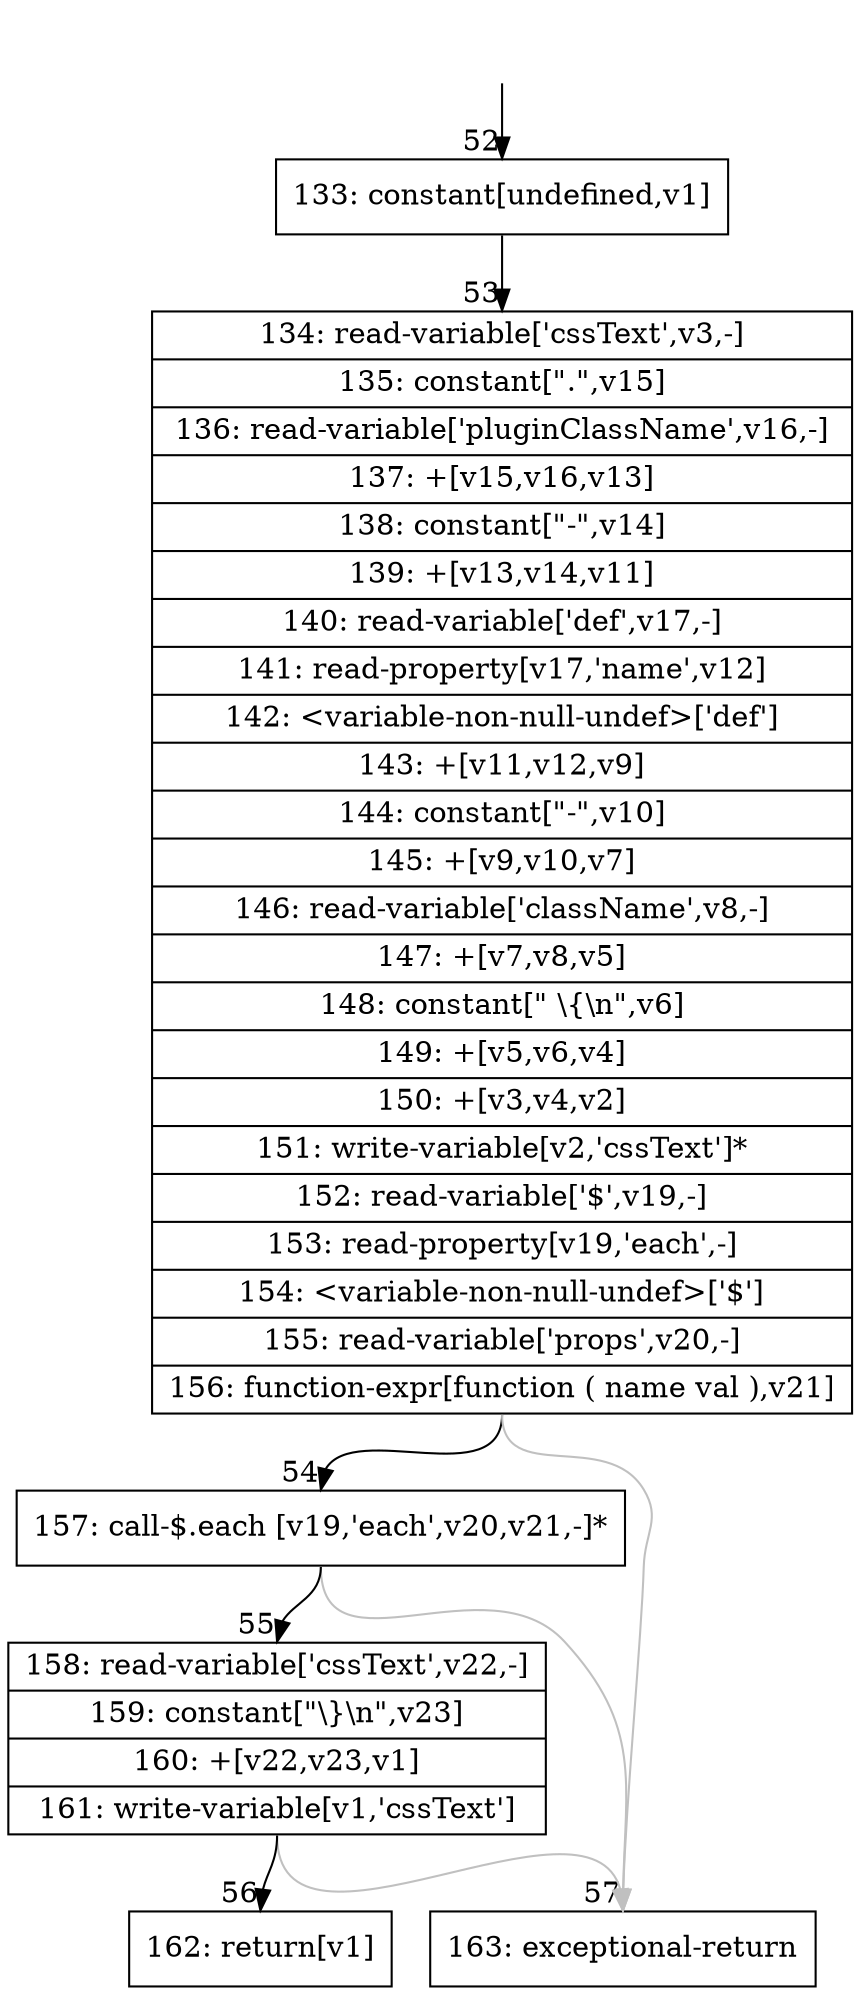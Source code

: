 digraph {
rankdir="TD"
BB_entry8[shape=none,label=""];
BB_entry8 -> BB52 [tailport=s, headport=n, headlabel="    52"]
BB52 [shape=record label="{133: constant[undefined,v1]}" ] 
BB52 -> BB53 [tailport=s, headport=n, headlabel="      53"]
BB53 [shape=record label="{134: read-variable['cssText',v3,-]|135: constant[\".\",v15]|136: read-variable['pluginClassName',v16,-]|137: +[v15,v16,v13]|138: constant[\"-\",v14]|139: +[v13,v14,v11]|140: read-variable['def',v17,-]|141: read-property[v17,'name',v12]|142: \<variable-non-null-undef\>['def']|143: +[v11,v12,v9]|144: constant[\"-\",v10]|145: +[v9,v10,v7]|146: read-variable['className',v8,-]|147: +[v7,v8,v5]|148: constant[\" \\\{\\n\",v6]|149: +[v5,v6,v4]|150: +[v3,v4,v2]|151: write-variable[v2,'cssText']*|152: read-variable['$',v19,-]|153: read-property[v19,'each',-]|154: \<variable-non-null-undef\>['$']|155: read-variable['props',v20,-]|156: function-expr[function ( name val ),v21]}" ] 
BB53 -> BB54 [tailport=s, headport=n, headlabel="      54"]
BB53 -> BB57 [tailport=s, headport=n, color=gray, headlabel="      57"]
BB54 [shape=record label="{157: call-$.each [v19,'each',v20,v21,-]*}" ] 
BB54 -> BB55 [tailport=s, headport=n, headlabel="      55"]
BB54 -> BB57 [tailport=s, headport=n, color=gray]
BB55 [shape=record label="{158: read-variable['cssText',v22,-]|159: constant[\"\\\}\\n\",v23]|160: +[v22,v23,v1]|161: write-variable[v1,'cssText']}" ] 
BB55 -> BB56 [tailport=s, headport=n, headlabel="      56"]
BB55 -> BB57 [tailport=s, headport=n, color=gray]
BB56 [shape=record label="{162: return[v1]}" ] 
BB57 [shape=record label="{163: exceptional-return}" ] 
//#$~ 98
}
